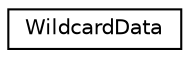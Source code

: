 digraph "Graphical Class Hierarchy"
{
  edge [fontname="Helvetica",fontsize="10",labelfontname="Helvetica",labelfontsize="10"];
  node [fontname="Helvetica",fontsize="10",shape=record];
  rankdir="LR";
  Node0 [label="WildcardData",height=0.2,width=0.4,color="black", fillcolor="white", style="filled",URL="$struct_wildcard_data.html"];
}
